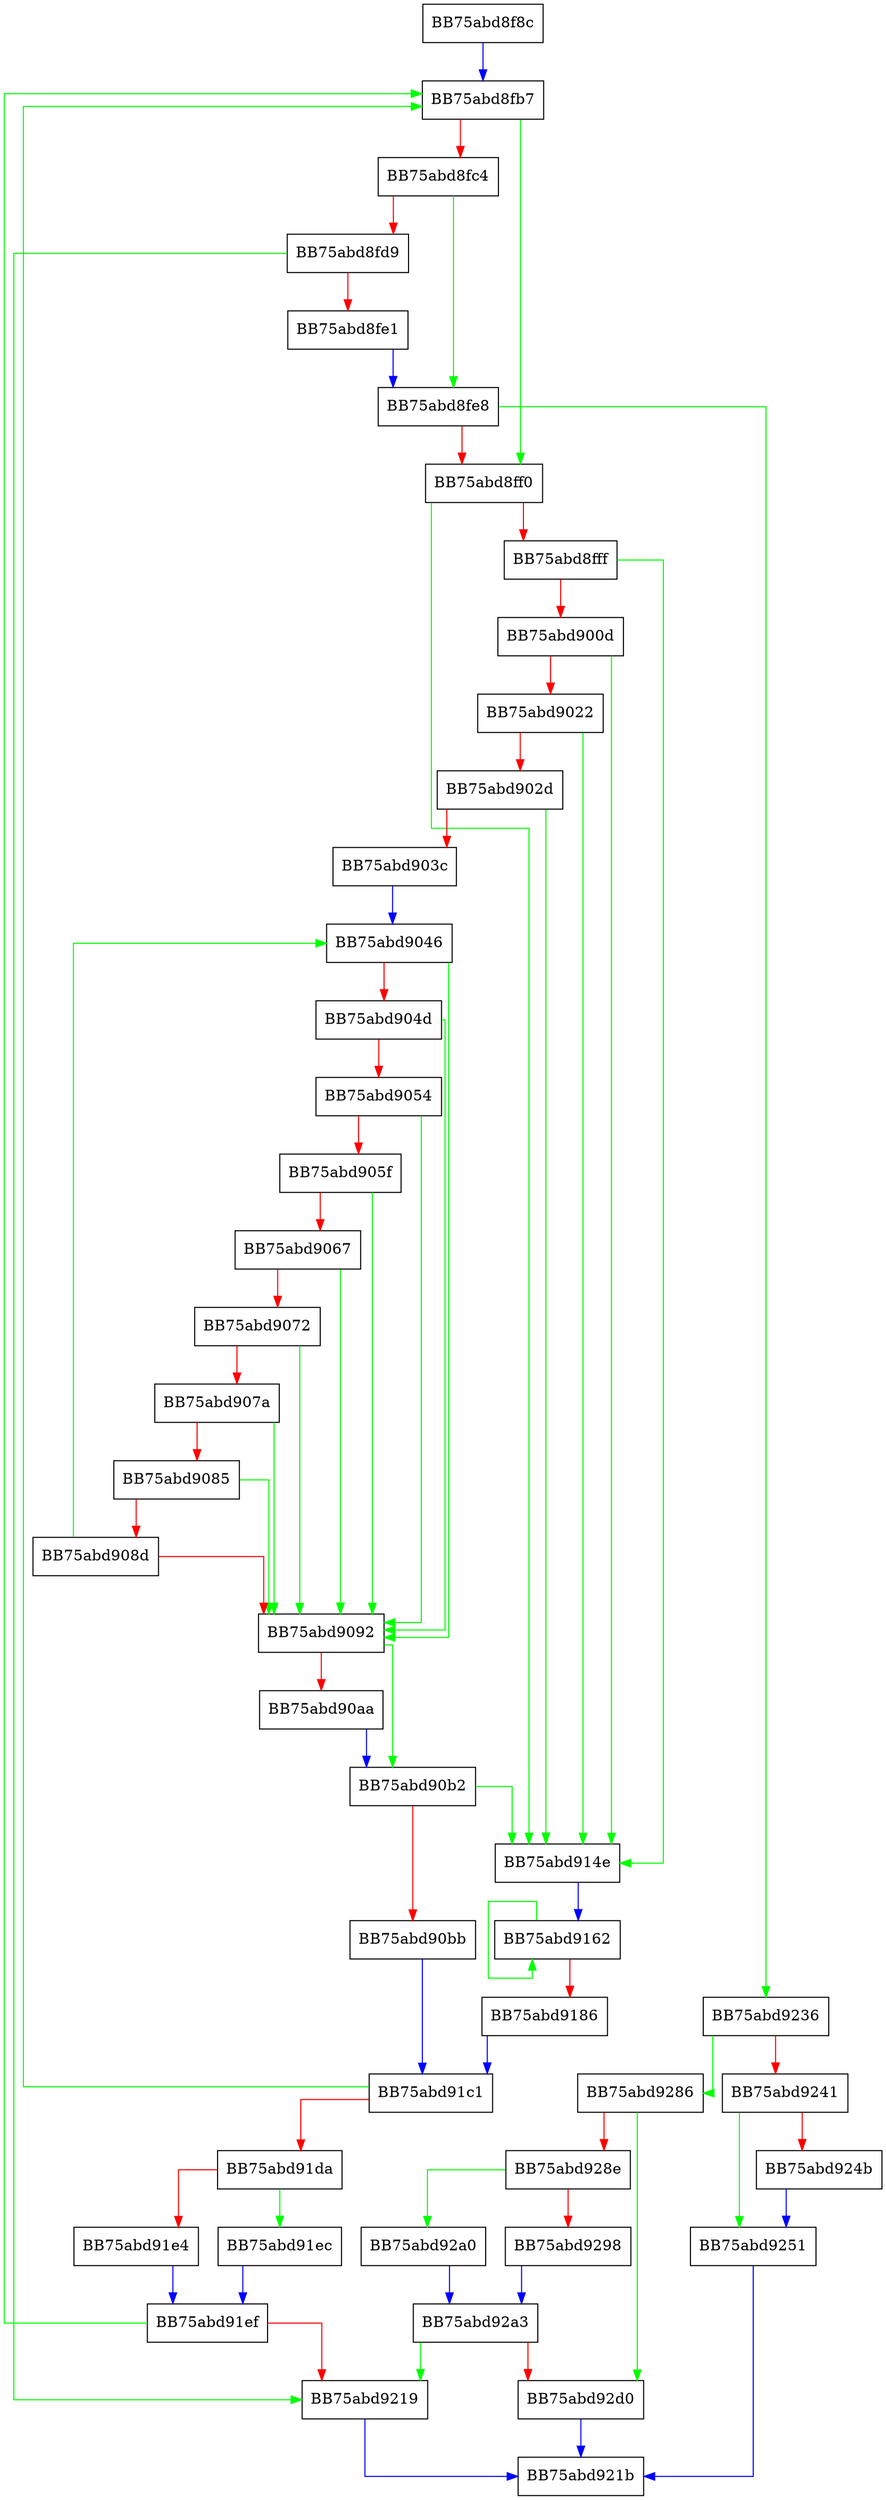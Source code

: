 digraph deflate_rle {
  node [shape="box"];
  graph [splines=ortho];
  BB75abd8f8c -> BB75abd8fb7 [color="blue"];
  BB75abd8fb7 -> BB75abd8ff0 [color="green"];
  BB75abd8fb7 -> BB75abd8fc4 [color="red"];
  BB75abd8fc4 -> BB75abd8fe8 [color="green"];
  BB75abd8fc4 -> BB75abd8fd9 [color="red"];
  BB75abd8fd9 -> BB75abd9219 [color="green"];
  BB75abd8fd9 -> BB75abd8fe1 [color="red"];
  BB75abd8fe1 -> BB75abd8fe8 [color="blue"];
  BB75abd8fe8 -> BB75abd9236 [color="green"];
  BB75abd8fe8 -> BB75abd8ff0 [color="red"];
  BB75abd8ff0 -> BB75abd914e [color="green"];
  BB75abd8ff0 -> BB75abd8fff [color="red"];
  BB75abd8fff -> BB75abd914e [color="green"];
  BB75abd8fff -> BB75abd900d [color="red"];
  BB75abd900d -> BB75abd914e [color="green"];
  BB75abd900d -> BB75abd9022 [color="red"];
  BB75abd9022 -> BB75abd914e [color="green"];
  BB75abd9022 -> BB75abd902d [color="red"];
  BB75abd902d -> BB75abd914e [color="green"];
  BB75abd902d -> BB75abd903c [color="red"];
  BB75abd903c -> BB75abd9046 [color="blue"];
  BB75abd9046 -> BB75abd9092 [color="green"];
  BB75abd9046 -> BB75abd904d [color="red"];
  BB75abd904d -> BB75abd9092 [color="green"];
  BB75abd904d -> BB75abd9054 [color="red"];
  BB75abd9054 -> BB75abd9092 [color="green"];
  BB75abd9054 -> BB75abd905f [color="red"];
  BB75abd905f -> BB75abd9092 [color="green"];
  BB75abd905f -> BB75abd9067 [color="red"];
  BB75abd9067 -> BB75abd9092 [color="green"];
  BB75abd9067 -> BB75abd9072 [color="red"];
  BB75abd9072 -> BB75abd9092 [color="green"];
  BB75abd9072 -> BB75abd907a [color="red"];
  BB75abd907a -> BB75abd9092 [color="green"];
  BB75abd907a -> BB75abd9085 [color="red"];
  BB75abd9085 -> BB75abd9092 [color="green"];
  BB75abd9085 -> BB75abd908d [color="red"];
  BB75abd908d -> BB75abd9046 [color="green"];
  BB75abd908d -> BB75abd9092 [color="red"];
  BB75abd9092 -> BB75abd90b2 [color="green"];
  BB75abd9092 -> BB75abd90aa [color="red"];
  BB75abd90aa -> BB75abd90b2 [color="blue"];
  BB75abd90b2 -> BB75abd914e [color="green"];
  BB75abd90b2 -> BB75abd90bb [color="red"];
  BB75abd90bb -> BB75abd91c1 [color="blue"];
  BB75abd914e -> BB75abd9162 [color="blue"];
  BB75abd9162 -> BB75abd9162 [color="green"];
  BB75abd9162 -> BB75abd9186 [color="red"];
  BB75abd9186 -> BB75abd91c1 [color="blue"];
  BB75abd91c1 -> BB75abd8fb7 [color="green"];
  BB75abd91c1 -> BB75abd91da [color="red"];
  BB75abd91da -> BB75abd91ec [color="green"];
  BB75abd91da -> BB75abd91e4 [color="red"];
  BB75abd91e4 -> BB75abd91ef [color="blue"];
  BB75abd91ec -> BB75abd91ef [color="blue"];
  BB75abd91ef -> BB75abd8fb7 [color="green"];
  BB75abd91ef -> BB75abd9219 [color="red"];
  BB75abd9219 -> BB75abd921b [color="blue"];
  BB75abd9236 -> BB75abd9286 [color="green"];
  BB75abd9236 -> BB75abd9241 [color="red"];
  BB75abd9241 -> BB75abd9251 [color="green"];
  BB75abd9241 -> BB75abd924b [color="red"];
  BB75abd924b -> BB75abd9251 [color="blue"];
  BB75abd9251 -> BB75abd921b [color="blue"];
  BB75abd9286 -> BB75abd92d0 [color="green"];
  BB75abd9286 -> BB75abd928e [color="red"];
  BB75abd928e -> BB75abd92a0 [color="green"];
  BB75abd928e -> BB75abd9298 [color="red"];
  BB75abd9298 -> BB75abd92a3 [color="blue"];
  BB75abd92a0 -> BB75abd92a3 [color="blue"];
  BB75abd92a3 -> BB75abd9219 [color="green"];
  BB75abd92a3 -> BB75abd92d0 [color="red"];
  BB75abd92d0 -> BB75abd921b [color="blue"];
}